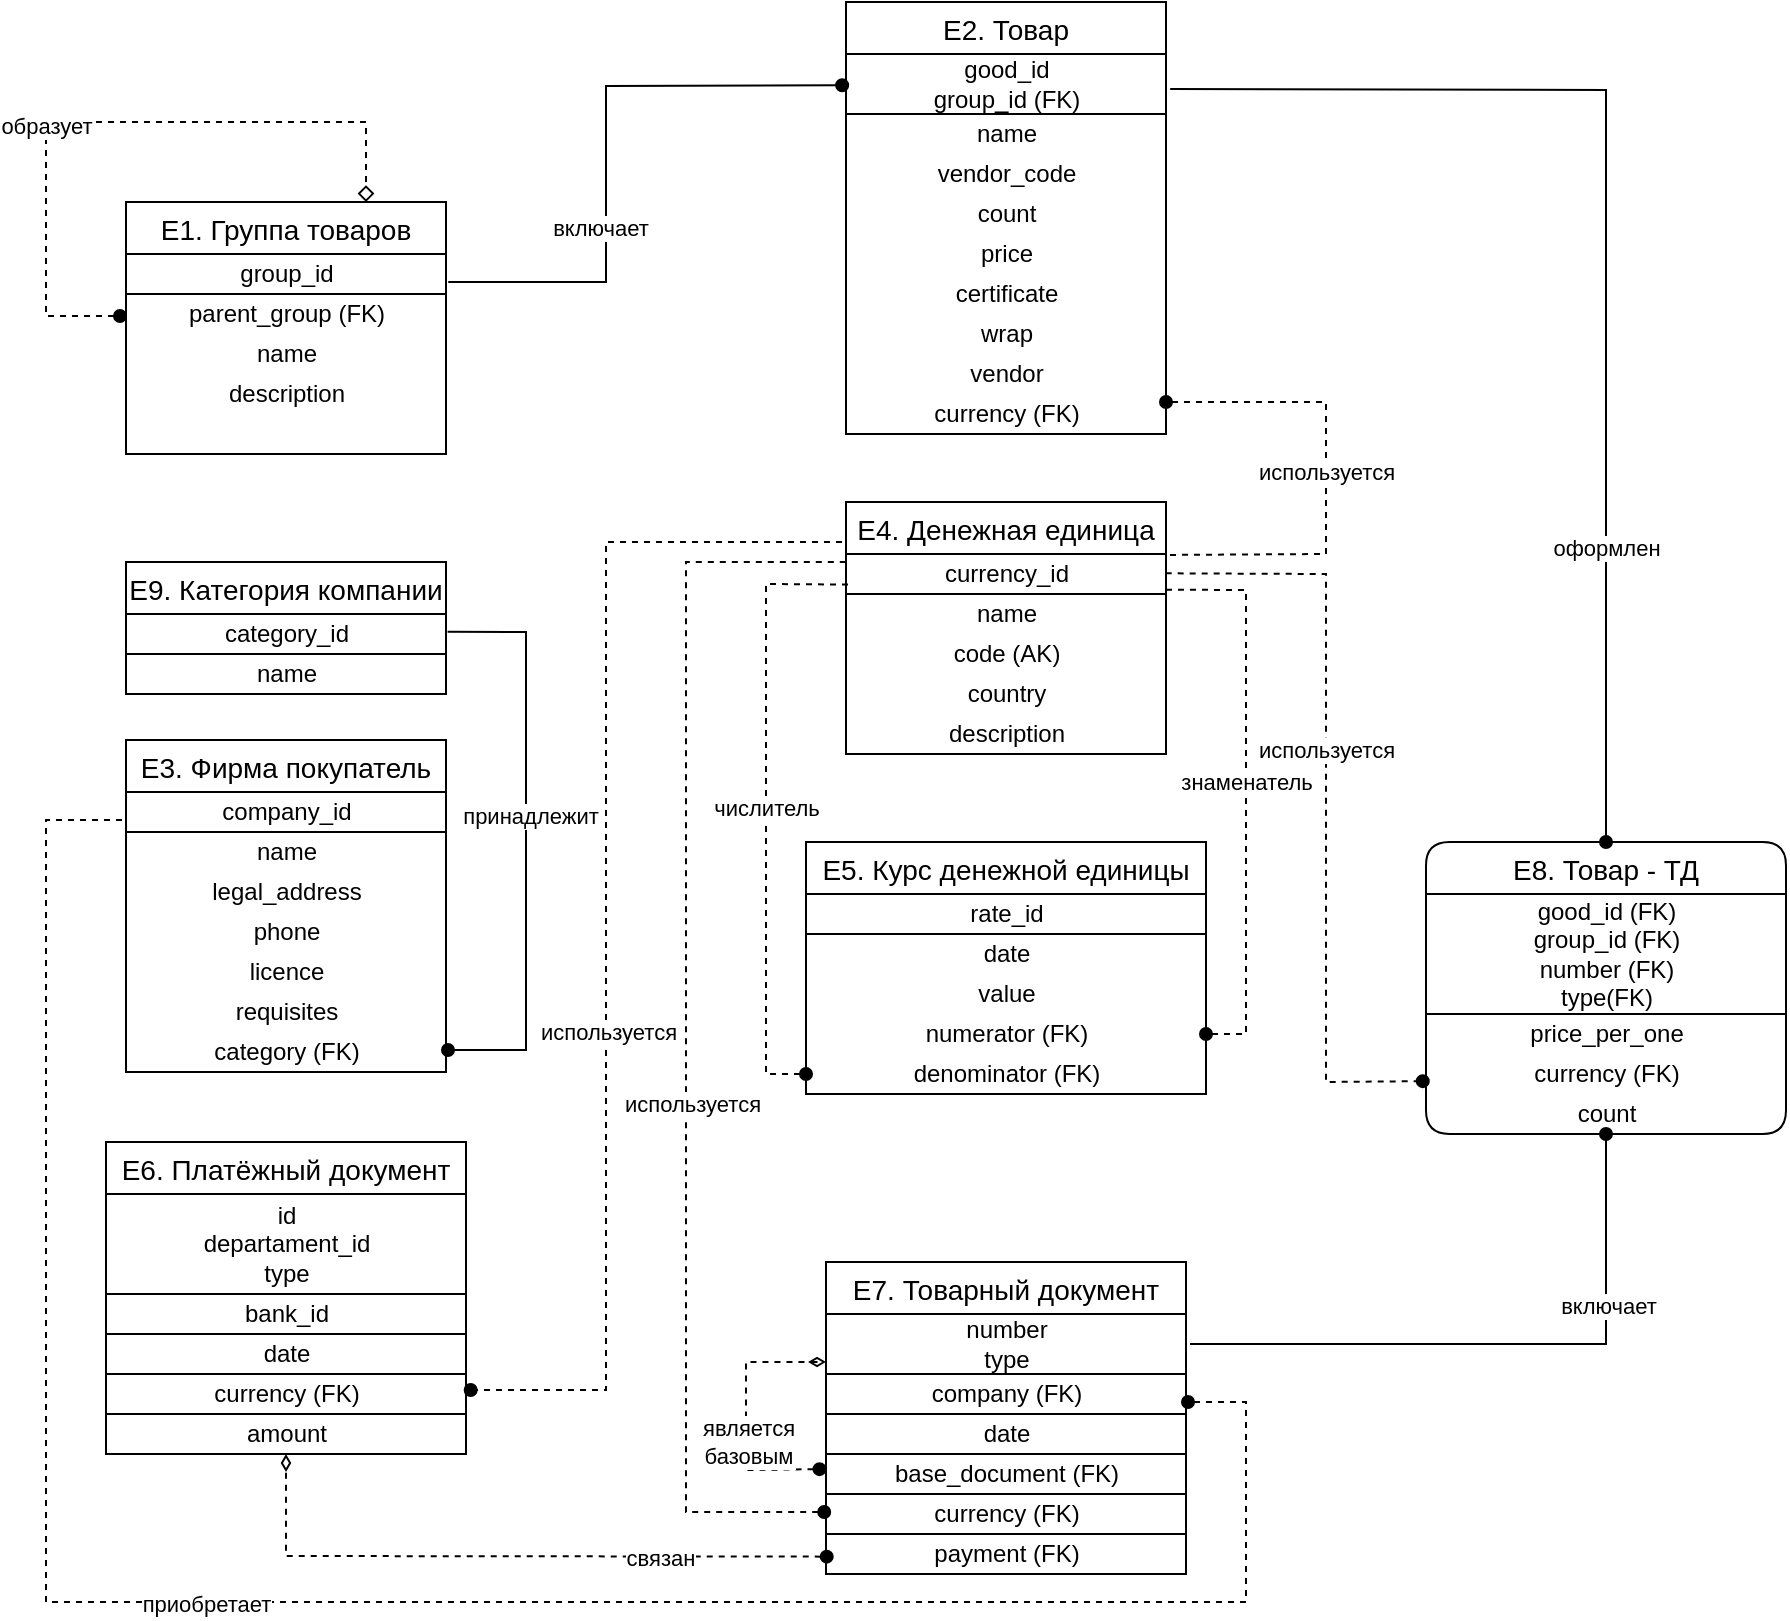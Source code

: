 <mxfile version="14.4.2" type="device"><diagram id="rmk4r0TAHR6xoREwq-rk" name="Страница 1"><mxGraphModel dx="1483" dy="867" grid="1" gridSize="10" guides="1" tooltips="1" connect="1" arrows="1" fold="1" page="1" pageScale="1" pageWidth="827" pageHeight="1169" math="0" shadow="0"><root><mxCell id="0"/><mxCell id="1" parent="0"/><mxCell id="10G5016dR0FYqh4kMH89-2" value="E1. Группа товаров" style="swimlane;fontStyle=0;childLayout=stackLayout;horizontal=1;startSize=26;horizontalStack=0;resizeParent=1;resizeParentMax=0;resizeLast=0;collapsible=1;marginBottom=0;align=center;fontSize=14;" parent="1" vertex="1"><mxGeometry x="80" y="150" width="160" height="126" as="geometry"/></mxCell><mxCell id="JdOC3Gelxw5--yfPEip2-5" value="group_id" style="text;html=1;align=center;verticalAlign=middle;resizable=0;points=[];autosize=1;rounded=0;strokeColor=#000000;" parent="10G5016dR0FYqh4kMH89-2" vertex="1"><mxGeometry y="26" width="160" height="20" as="geometry"/></mxCell><mxCell id="JdOC3Gelxw5--yfPEip2-15" value="parent_group (FK)" style="text;html=1;align=center;verticalAlign=middle;resizable=0;points=[];autosize=1;" parent="10G5016dR0FYqh4kMH89-2" vertex="1"><mxGeometry y="46" width="160" height="20" as="geometry"/></mxCell><mxCell id="JdOC3Gelxw5--yfPEip2-16" value="name" style="text;html=1;align=center;verticalAlign=middle;resizable=0;points=[];autosize=1;" parent="10G5016dR0FYqh4kMH89-2" vertex="1"><mxGeometry y="66" width="160" height="20" as="geometry"/></mxCell><mxCell id="JdOC3Gelxw5--yfPEip2-18" value="description" style="text;html=1;align=center;verticalAlign=middle;resizable=0;points=[];autosize=1;" parent="10G5016dR0FYqh4kMH89-2" vertex="1"><mxGeometry y="86" width="160" height="20" as="geometry"/></mxCell><mxCell id="JdOC3Gelxw5--yfPEip2-17" value="&amp;nbsp;" style="text;html=1;align=center;verticalAlign=middle;resizable=0;points=[];autosize=1;" parent="10G5016dR0FYqh4kMH89-2" vertex="1"><mxGeometry y="106" width="160" height="20" as="geometry"/></mxCell><mxCell id="10G5016dR0FYqh4kMH89-15" value="" style="endArrow=diamond;html=1;dashed=1;endFill=0;startArrow=oval;startFill=1;rounded=0;entryX=0.75;entryY=0;entryDx=0;entryDy=0;" parent="10G5016dR0FYqh4kMH89-2" target="10G5016dR0FYqh4kMH89-2" edge="1"><mxGeometry width="50" height="50" relative="1" as="geometry"><mxPoint x="-3" y="57" as="sourcePoint"/><mxPoint x="130" y="-60" as="targetPoint"/><Array as="points"><mxPoint x="-40" y="57"/><mxPoint x="-40" y="-40"/><mxPoint x="120" y="-40"/></Array></mxGeometry></mxCell><mxCell id="10G5016dR0FYqh4kMH89-29" value="образует" style="edgeLabel;html=1;align=center;verticalAlign=middle;resizable=0;points=[];" parent="10G5016dR0FYqh4kMH89-15" vertex="1" connectable="0"><mxGeometry x="-0.21" relative="1" as="geometry"><mxPoint as="offset"/></mxGeometry></mxCell><mxCell id="10G5016dR0FYqh4kMH89-8" value="E2. Товар" style="swimlane;fontStyle=0;childLayout=stackLayout;horizontal=1;startSize=26;horizontalStack=0;resizeParent=1;resizeParentMax=0;resizeLast=0;collapsible=1;marginBottom=0;align=center;fontSize=14;" parent="1" vertex="1"><mxGeometry x="440" y="50" width="160" height="216" as="geometry"/></mxCell><mxCell id="JdOC3Gelxw5--yfPEip2-25" value="good_id&lt;br&gt;group_id (FK)" style="text;html=1;align=center;verticalAlign=middle;resizable=0;points=[];autosize=1;rounded=0;strokeColor=#000000;" parent="10G5016dR0FYqh4kMH89-8" vertex="1"><mxGeometry y="26" width="160" height="30" as="geometry"/></mxCell><mxCell id="JdOC3Gelxw5--yfPEip2-27" value="name" style="text;html=1;align=center;verticalAlign=middle;resizable=0;points=[];autosize=1;rounded=0;" parent="10G5016dR0FYqh4kMH89-8" vertex="1"><mxGeometry y="56" width="160" height="20" as="geometry"/></mxCell><mxCell id="JdOC3Gelxw5--yfPEip2-29" value="vendor_code" style="text;html=1;align=center;verticalAlign=middle;resizable=0;points=[];autosize=1;rounded=0;" parent="10G5016dR0FYqh4kMH89-8" vertex="1"><mxGeometry y="76" width="160" height="20" as="geometry"/></mxCell><mxCell id="JdOC3Gelxw5--yfPEip2-30" value="count" style="text;html=1;align=center;verticalAlign=middle;resizable=0;points=[];autosize=1;rounded=0;" parent="10G5016dR0FYqh4kMH89-8" vertex="1"><mxGeometry y="96" width="160" height="20" as="geometry"/></mxCell><mxCell id="YfH7_XtXaSZof9_602-W-6" value="price" style="text;html=1;align=center;verticalAlign=middle;resizable=0;points=[];autosize=1;rounded=0;" vertex="1" parent="10G5016dR0FYqh4kMH89-8"><mxGeometry y="116" width="160" height="20" as="geometry"/></mxCell><mxCell id="YfH7_XtXaSZof9_602-W-7" value="certificate" style="text;html=1;align=center;verticalAlign=middle;resizable=0;points=[];autosize=1;rounded=0;" vertex="1" parent="10G5016dR0FYqh4kMH89-8"><mxGeometry y="136" width="160" height="20" as="geometry"/></mxCell><mxCell id="YfH7_XtXaSZof9_602-W-8" value="wrap" style="text;html=1;align=center;verticalAlign=middle;resizable=0;points=[];autosize=1;rounded=0;" vertex="1" parent="10G5016dR0FYqh4kMH89-8"><mxGeometry y="156" width="160" height="20" as="geometry"/></mxCell><mxCell id="YfH7_XtXaSZof9_602-W-9" value="vendor" style="text;html=1;align=center;verticalAlign=middle;resizable=0;points=[];autosize=1;rounded=0;" vertex="1" parent="10G5016dR0FYqh4kMH89-8"><mxGeometry y="176" width="160" height="20" as="geometry"/></mxCell><mxCell id="YfH7_XtXaSZof9_602-W-11" value="currency (FK)" style="text;html=1;align=center;verticalAlign=middle;resizable=0;points=[];autosize=1;rounded=0;" vertex="1" parent="10G5016dR0FYqh4kMH89-8"><mxGeometry y="196" width="160" height="20" as="geometry"/></mxCell><mxCell id="10G5016dR0FYqh4kMH89-9" value="E3. Фирма покупатель" style="swimlane;fontStyle=0;childLayout=stackLayout;horizontal=1;startSize=26;horizontalStack=0;resizeParent=1;resizeParentMax=0;resizeLast=0;collapsible=1;marginBottom=0;align=center;fontSize=14;" parent="1" vertex="1"><mxGeometry x="80" y="419" width="160" height="166" as="geometry"/></mxCell><mxCell id="JdOC3Gelxw5--yfPEip2-31" value="company_id" style="text;html=1;align=center;verticalAlign=middle;resizable=0;points=[];autosize=1;rounded=0;strokeColor=#000000;" parent="10G5016dR0FYqh4kMH89-9" vertex="1"><mxGeometry y="26" width="160" height="20" as="geometry"/></mxCell><mxCell id="JdOC3Gelxw5--yfPEip2-32" value="name" style="text;html=1;align=center;verticalAlign=middle;resizable=0;points=[];autosize=1;rounded=0;" parent="10G5016dR0FYqh4kMH89-9" vertex="1"><mxGeometry y="46" width="160" height="20" as="geometry"/></mxCell><mxCell id="JdOC3Gelxw5--yfPEip2-33" value="legal_address" style="text;html=1;align=center;verticalAlign=middle;resizable=0;points=[];autosize=1;rounded=0;" parent="10G5016dR0FYqh4kMH89-9" vertex="1"><mxGeometry y="66" width="160" height="20" as="geometry"/></mxCell><mxCell id="YfH7_XtXaSZof9_602-W-12" value="phone" style="text;html=1;align=center;verticalAlign=middle;resizable=0;points=[];autosize=1;rounded=0;" vertex="1" parent="10G5016dR0FYqh4kMH89-9"><mxGeometry y="86" width="160" height="20" as="geometry"/></mxCell><mxCell id="YfH7_XtXaSZof9_602-W-13" value="licence" style="text;html=1;align=center;verticalAlign=middle;resizable=0;points=[];autosize=1;rounded=0;" vertex="1" parent="10G5016dR0FYqh4kMH89-9"><mxGeometry y="106" width="160" height="20" as="geometry"/></mxCell><mxCell id="JdOC3Gelxw5--yfPEip2-34" value="requisites" style="text;html=1;align=center;verticalAlign=middle;resizable=0;points=[];autosize=1;rounded=0;" parent="10G5016dR0FYqh4kMH89-9" vertex="1"><mxGeometry y="126" width="160" height="20" as="geometry"/></mxCell><mxCell id="JdOC3Gelxw5--yfPEip2-35" value="category (FK)" style="text;html=1;align=center;verticalAlign=middle;resizable=0;points=[];autosize=1;rounded=0;" parent="10G5016dR0FYqh4kMH89-9" vertex="1"><mxGeometry y="146" width="160" height="20" as="geometry"/></mxCell><mxCell id="10G5016dR0FYqh4kMH89-10" value="E4. Денежная единица" style="swimlane;fontStyle=0;childLayout=stackLayout;horizontal=1;startSize=26;horizontalStack=0;resizeParent=1;resizeParentMax=0;resizeLast=0;collapsible=1;marginBottom=0;align=center;fontSize=14;" parent="1" vertex="1"><mxGeometry x="440" y="300" width="160" height="126" as="geometry"/></mxCell><mxCell id="JdOC3Gelxw5--yfPEip2-36" value="currency_id" style="text;html=1;align=center;verticalAlign=middle;resizable=0;points=[];autosize=1;rounded=0;strokeColor=#000000;" parent="10G5016dR0FYqh4kMH89-10" vertex="1"><mxGeometry y="26" width="160" height="20" as="geometry"/></mxCell><mxCell id="JdOC3Gelxw5--yfPEip2-37" value="name" style="text;html=1;align=center;verticalAlign=middle;resizable=0;points=[];autosize=1;rounded=0;" parent="10G5016dR0FYqh4kMH89-10" vertex="1"><mxGeometry y="46" width="160" height="20" as="geometry"/></mxCell><mxCell id="JdOC3Gelxw5--yfPEip2-38" value="code (AK)" style="text;html=1;align=center;verticalAlign=middle;resizable=0;points=[];autosize=1;rounded=0;" parent="10G5016dR0FYqh4kMH89-10" vertex="1"><mxGeometry y="66" width="160" height="20" as="geometry"/></mxCell><mxCell id="JdOC3Gelxw5--yfPEip2-39" value="country" style="text;html=1;align=center;verticalAlign=middle;resizable=0;points=[];autosize=1;rounded=0;" parent="10G5016dR0FYqh4kMH89-10" vertex="1"><mxGeometry y="86" width="160" height="20" as="geometry"/></mxCell><mxCell id="JdOC3Gelxw5--yfPEip2-40" value="description" style="text;html=1;align=center;verticalAlign=middle;resizable=0;points=[];autosize=1;rounded=0;" parent="10G5016dR0FYqh4kMH89-10" vertex="1"><mxGeometry y="106" width="160" height="20" as="geometry"/></mxCell><mxCell id="10G5016dR0FYqh4kMH89-11" value="E5. Курс денежной единицы" style="swimlane;fontStyle=0;childLayout=stackLayout;horizontal=1;startSize=26;horizontalStack=0;resizeParent=1;resizeParentMax=0;resizeLast=0;collapsible=1;marginBottom=0;align=center;fontSize=14;" parent="1" vertex="1"><mxGeometry x="420" y="470" width="200" height="126" as="geometry"/></mxCell><mxCell id="JdOC3Gelxw5--yfPEip2-41" value="rate_id" style="text;html=1;align=center;verticalAlign=middle;resizable=0;points=[];autosize=1;rounded=0;strokeColor=#000000;" parent="10G5016dR0FYqh4kMH89-11" vertex="1"><mxGeometry y="26" width="200" height="20" as="geometry"/></mxCell><mxCell id="JdOC3Gelxw5--yfPEip2-42" value="date" style="text;html=1;align=center;verticalAlign=middle;resizable=0;points=[];autosize=1;rounded=0;" parent="10G5016dR0FYqh4kMH89-11" vertex="1"><mxGeometry y="46" width="200" height="20" as="geometry"/></mxCell><mxCell id="JdOC3Gelxw5--yfPEip2-43" value="value" style="text;html=1;align=center;verticalAlign=middle;resizable=0;points=[];autosize=1;rounded=0;" parent="10G5016dR0FYqh4kMH89-11" vertex="1"><mxGeometry y="66" width="200" height="20" as="geometry"/></mxCell><mxCell id="JdOC3Gelxw5--yfPEip2-44" value="numerator (FK)" style="text;html=1;align=center;verticalAlign=middle;resizable=0;points=[];autosize=1;rounded=0;" parent="10G5016dR0FYqh4kMH89-11" vertex="1"><mxGeometry y="86" width="200" height="20" as="geometry"/></mxCell><mxCell id="JdOC3Gelxw5--yfPEip2-45" value="denominator (FK)" style="text;html=1;align=center;verticalAlign=middle;resizable=0;points=[];autosize=1;rounded=0;" parent="10G5016dR0FYqh4kMH89-11" vertex="1"><mxGeometry y="106" width="200" height="20" as="geometry"/></mxCell><mxCell id="10G5016dR0FYqh4kMH89-12" value="E6. Платёжный документ" style="swimlane;fontStyle=0;childLayout=stackLayout;horizontal=1;startSize=26;horizontalStack=0;resizeParent=1;resizeParentMax=0;resizeLast=0;collapsible=1;marginBottom=0;align=center;fontSize=14;" parent="1" vertex="1"><mxGeometry x="70" y="620" width="180" height="156" as="geometry"/></mxCell><mxCell id="JdOC3Gelxw5--yfPEip2-55" value="id&lt;br&gt;departament_id&lt;br&gt;type" style="text;html=1;align=center;verticalAlign=middle;resizable=0;points=[];autosize=1;rounded=0;strokeColor=#000000;" parent="10G5016dR0FYqh4kMH89-12" vertex="1"><mxGeometry y="26" width="180" height="50" as="geometry"/></mxCell><mxCell id="JdOC3Gelxw5--yfPEip2-57" value="bank_id" style="text;html=1;align=center;verticalAlign=middle;resizable=0;points=[];autosize=1;rounded=0;strokeColor=#000000;" parent="10G5016dR0FYqh4kMH89-12" vertex="1"><mxGeometry y="76" width="180" height="20" as="geometry"/></mxCell><mxCell id="JdOC3Gelxw5--yfPEip2-58" value="date" style="text;html=1;align=center;verticalAlign=middle;resizable=0;points=[];autosize=1;rounded=0;strokeColor=#000000;" parent="10G5016dR0FYqh4kMH89-12" vertex="1"><mxGeometry y="96" width="180" height="20" as="geometry"/></mxCell><mxCell id="JdOC3Gelxw5--yfPEip2-59" value="currency (FK)" style="text;html=1;align=center;verticalAlign=middle;resizable=0;points=[];autosize=1;rounded=0;strokeColor=#000000;" parent="10G5016dR0FYqh4kMH89-12" vertex="1"><mxGeometry y="116" width="180" height="20" as="geometry"/></mxCell><mxCell id="JdOC3Gelxw5--yfPEip2-60" value="amount" style="text;html=1;align=center;verticalAlign=middle;resizable=0;points=[];autosize=1;rounded=0;strokeColor=#000000;" parent="10G5016dR0FYqh4kMH89-12" vertex="1"><mxGeometry y="136" width="180" height="20" as="geometry"/></mxCell><mxCell id="10G5016dR0FYqh4kMH89-13" value="E7. Товарный документ" style="swimlane;fontStyle=0;childLayout=stackLayout;horizontal=1;startSize=26;horizontalStack=0;resizeParent=1;resizeParentMax=0;resizeLast=0;collapsible=1;marginBottom=0;align=center;fontSize=14;fillColor=none;" parent="1" vertex="1"><mxGeometry x="430" y="680" width="180" height="156" as="geometry"/></mxCell><mxCell id="JdOC3Gelxw5--yfPEip2-46" value="number&lt;br&gt;type" style="text;html=1;align=center;verticalAlign=middle;resizable=0;points=[];autosize=1;rounded=0;strokeColor=#000000;" parent="10G5016dR0FYqh4kMH89-13" vertex="1"><mxGeometry y="26" width="180" height="30" as="geometry"/></mxCell><mxCell id="YfH7_XtXaSZof9_602-W-18" value="company (FK)" style="text;html=1;align=center;verticalAlign=middle;resizable=0;points=[];autosize=1;rounded=0;strokeColor=#000000;" vertex="1" parent="10G5016dR0FYqh4kMH89-13"><mxGeometry y="56" width="180" height="20" as="geometry"/></mxCell><mxCell id="JdOC3Gelxw5--yfPEip2-47" value="date" style="text;html=1;align=center;verticalAlign=middle;resizable=0;points=[];autosize=1;rounded=0;strokeColor=#000000;" parent="10G5016dR0FYqh4kMH89-13" vertex="1"><mxGeometry y="76" width="180" height="20" as="geometry"/></mxCell><mxCell id="JdOC3Gelxw5--yfPEip2-71" value="base_document (FK)" style="text;html=1;align=center;verticalAlign=middle;resizable=0;points=[];autosize=1;rounded=0;strokeColor=#000000;" parent="10G5016dR0FYqh4kMH89-13" vertex="1"><mxGeometry y="96" width="180" height="20" as="geometry"/></mxCell><mxCell id="JdOC3Gelxw5--yfPEip2-48" value="currency (FK)" style="text;html=1;align=center;verticalAlign=middle;resizable=0;points=[];autosize=1;rounded=0;strokeColor=#000000;" parent="10G5016dR0FYqh4kMH89-13" vertex="1"><mxGeometry y="116" width="180" height="20" as="geometry"/></mxCell><mxCell id="JdOC3Gelxw5--yfPEip2-49" value="payment (FK)" style="text;html=1;align=center;verticalAlign=middle;resizable=0;points=[];autosize=1;rounded=0;strokeColor=#000000;" parent="10G5016dR0FYqh4kMH89-13" vertex="1"><mxGeometry y="136" width="180" height="20" as="geometry"/></mxCell><mxCell id="10G5016dR0FYqh4kMH89-25" value="" style="endArrow=diamondThin;html=1;rounded=0;endFill=0;dashed=1;startArrow=oval;startFill=1;exitX=-0.018;exitY=0.379;exitDx=0;exitDy=0;exitPerimeter=0;" parent="10G5016dR0FYqh4kMH89-13" source="JdOC3Gelxw5--yfPEip2-71" edge="1"><mxGeometry width="50" height="50" relative="1" as="geometry"><mxPoint x="-1" y="40" as="sourcePoint"/><mxPoint y="50" as="targetPoint"/><Array as="points"><mxPoint x="-40" y="104"/><mxPoint x="-40" y="50"/><mxPoint x="-3" y="50"/></Array></mxGeometry></mxCell><mxCell id="10G5016dR0FYqh4kMH89-35" value="является&lt;br&gt;базовым" style="edgeLabel;html=1;align=center;verticalAlign=middle;resizable=0;points=[];" parent="10G5016dR0FYqh4kMH89-25" vertex="1" connectable="0"><mxGeometry x="-0.212" y="-1" relative="1" as="geometry"><mxPoint as="offset"/></mxGeometry></mxCell><mxCell id="10G5016dR0FYqh4kMH89-14" value="" style="endArrow=oval;html=1;endFill=1;exitX=1.007;exitY=0.7;exitDx=0;exitDy=0;exitPerimeter=0;entryX=-0.012;entryY=0.52;entryDx=0;entryDy=0;entryPerimeter=0;rounded=0;" parent="1" source="JdOC3Gelxw5--yfPEip2-5" edge="1" target="JdOC3Gelxw5--yfPEip2-25"><mxGeometry width="50" height="50" relative="1" as="geometry"><mxPoint x="390" y="520" as="sourcePoint"/><mxPoint x="438" y="190" as="targetPoint"/><Array as="points"><mxPoint x="320" y="190"/><mxPoint x="320" y="92"/></Array></mxGeometry></mxCell><mxCell id="10G5016dR0FYqh4kMH89-28" value="включает" style="edgeLabel;html=1;align=center;verticalAlign=middle;resizable=0;points=[];" parent="10G5016dR0FYqh4kMH89-14" vertex="1" connectable="0"><mxGeometry x="-0.28" y="3" relative="1" as="geometry"><mxPoint as="offset"/></mxGeometry></mxCell><mxCell id="10G5016dR0FYqh4kMH89-16" value="" style="endArrow=none;html=1;endFill=0;startArrow=oval;startFill=1;rounded=0;dashed=1;entryX=0.013;entryY=0.765;entryDx=0;entryDy=0;entryPerimeter=0;" parent="1" edge="1" target="JdOC3Gelxw5--yfPEip2-36"><mxGeometry width="50" height="50" relative="1" as="geometry"><mxPoint x="420" y="586" as="sourcePoint"/><mxPoint x="439" y="330" as="targetPoint"/><Array as="points"><mxPoint x="400" y="586"/><mxPoint x="400" y="341"/></Array></mxGeometry></mxCell><mxCell id="10G5016dR0FYqh4kMH89-31" value="числитель" style="edgeLabel;html=1;align=center;verticalAlign=middle;resizable=0;points=[];" parent="10G5016dR0FYqh4kMH89-16" vertex="1" connectable="0"><mxGeometry relative="1" as="geometry"><mxPoint as="offset"/></mxGeometry></mxCell><mxCell id="10G5016dR0FYqh4kMH89-17" value="" style="endArrow=none;html=1;endFill=0;startArrow=oval;startFill=1;entryX=0.998;entryY=0.893;entryDx=0;entryDy=0;rounded=0;dashed=1;entryPerimeter=0;" parent="1" target="JdOC3Gelxw5--yfPEip2-36" edge="1"><mxGeometry width="50" height="50" relative="1" as="geometry"><mxPoint x="620" y="566" as="sourcePoint"/><mxPoint x="740" y="350" as="targetPoint"/><Array as="points"><mxPoint x="640" y="566"/><mxPoint x="640" y="344"/></Array></mxGeometry></mxCell><mxCell id="10G5016dR0FYqh4kMH89-32" value="знаменатель" style="edgeLabel;html=1;align=center;verticalAlign=middle;resizable=0;points=[];" parent="10G5016dR0FYqh4kMH89-17" vertex="1" connectable="0"><mxGeometry x="0.035" relative="1" as="geometry"><mxPoint as="offset"/></mxGeometry></mxCell><mxCell id="10G5016dR0FYqh4kMH89-24" value="" style="endArrow=diamondThin;html=1;entryX=0.5;entryY=1;entryDx=0;entryDy=0;exitX=0.002;exitY=0.566;exitDx=0;exitDy=0;rounded=0;endFill=0;exitPerimeter=0;dashed=1;startArrow=oval;startFill=1;" parent="1" source="JdOC3Gelxw5--yfPEip2-49" target="10G5016dR0FYqh4kMH89-12" edge="1"><mxGeometry width="50" height="50" relative="1" as="geometry"><mxPoint x="180" y="760" as="sourcePoint"/><mxPoint x="230" y="710" as="targetPoint"/><Array as="points"><mxPoint x="160" y="827"/></Array></mxGeometry></mxCell><mxCell id="10G5016dR0FYqh4kMH89-36" value="связан" style="edgeLabel;html=1;align=center;verticalAlign=middle;resizable=0;points=[];" parent="10G5016dR0FYqh4kMH89-24" vertex="1" connectable="0"><mxGeometry x="-0.48" y="1" relative="1" as="geometry"><mxPoint as="offset"/></mxGeometry></mxCell><mxCell id="10G5016dR0FYqh4kMH89-26" value="" style="endArrow=oval;html=1;rounded=0;endFill=1;entryX=1.013;entryY=0.4;entryDx=0;entryDy=0;entryPerimeter=0;dashed=1;" parent="1" target="JdOC3Gelxw5--yfPEip2-59" edge="1"><mxGeometry width="50" height="50" relative="1" as="geometry"><mxPoint x="438" y="320" as="sourcePoint"/><mxPoint x="360" y="330" as="targetPoint"/><Array as="points"><mxPoint x="320" y="320"/><mxPoint x="320" y="744"/></Array></mxGeometry></mxCell><mxCell id="10G5016dR0FYqh4kMH89-33" value="используется" style="edgeLabel;html=1;align=center;verticalAlign=middle;resizable=0;points=[];" parent="10G5016dR0FYqh4kMH89-26" vertex="1" connectable="0"><mxGeometry x="0.19" y="1" relative="1" as="geometry"><mxPoint as="offset"/></mxGeometry></mxCell><mxCell id="10G5016dR0FYqh4kMH89-27" value="" style="endArrow=none;html=1;rounded=0;entryX=0;entryY=0.7;entryDx=0;entryDy=0;startArrow=oval;startFill=1;entryPerimeter=0;dashed=1;" parent="1" target="JdOC3Gelxw5--yfPEip2-31" edge="1"><mxGeometry width="50" height="50" relative="1" as="geometry"><mxPoint x="611" y="750" as="sourcePoint"/><mxPoint x="100" y="200" as="targetPoint"/><Array as="points"><mxPoint x="640" y="750"/><mxPoint x="640" y="850"/><mxPoint x="40" y="850"/><mxPoint x="40" y="459"/></Array></mxGeometry></mxCell><mxCell id="10G5016dR0FYqh4kMH89-34" value="приобретает" style="edgeLabel;html=1;align=center;verticalAlign=middle;resizable=0;points=[];" parent="10G5016dR0FYqh4kMH89-27" vertex="1" connectable="0"><mxGeometry x="0.12" y="1" relative="1" as="geometry"><mxPoint as="offset"/></mxGeometry></mxCell><mxCell id="JdOC3Gelxw5--yfPEip2-52" value="" style="endArrow=none;dashed=1;html=1;rounded=0;startArrow=oval;startFill=1;exitX=-0.005;exitY=0.45;exitDx=0;exitDy=0;exitPerimeter=0;" parent="1" source="JdOC3Gelxw5--yfPEip2-48" edge="1"><mxGeometry width="50" height="50" relative="1" as="geometry"><mxPoint x="428" y="760" as="sourcePoint"/><mxPoint x="440" y="330" as="targetPoint"/><Array as="points"><mxPoint x="360" y="805"/><mxPoint x="360" y="330"/></Array></mxGeometry></mxCell><mxCell id="JdOC3Gelxw5--yfPEip2-54" value="используется" style="edgeLabel;html=1;align=center;verticalAlign=middle;resizable=0;points=[];" parent="JdOC3Gelxw5--yfPEip2-52" vertex="1" connectable="0"><mxGeometry x="-0.125" y="-3" relative="1" as="geometry"><mxPoint as="offset"/></mxGeometry></mxCell><mxCell id="JdOC3Gelxw5--yfPEip2-61" value="E8. Товар - ТД" style="swimlane;fontStyle=0;childLayout=stackLayout;horizontal=1;startSize=26;horizontalStack=0;resizeParent=1;resizeParentMax=0;resizeLast=0;collapsible=1;marginBottom=0;align=center;fontSize=14;fillColor=none;rounded=1;" parent="1" vertex="1"><mxGeometry x="730" y="470" width="180" height="146" as="geometry"/></mxCell><mxCell id="JdOC3Gelxw5--yfPEip2-62" value="good_id (FK)&lt;br&gt;group_id (FK)&lt;br&gt;number (FK)&lt;br&gt;type(FK)" style="text;html=1;align=center;verticalAlign=middle;resizable=0;points=[];autosize=1;rounded=0;strokeColor=#000000;" parent="JdOC3Gelxw5--yfPEip2-61" vertex="1"><mxGeometry y="26" width="180" height="60" as="geometry"/></mxCell><mxCell id="YfH7_XtXaSZof9_602-W-1" value="price_per_one" style="text;html=1;align=center;verticalAlign=middle;resizable=0;points=[];autosize=1;rounded=0;" vertex="1" parent="JdOC3Gelxw5--yfPEip2-61"><mxGeometry y="86" width="180" height="20" as="geometry"/></mxCell><mxCell id="YfH7_XtXaSZof9_602-W-15" value="currency (FK)" style="text;html=1;align=center;verticalAlign=middle;resizable=0;points=[];autosize=1;rounded=0;" vertex="1" parent="JdOC3Gelxw5--yfPEip2-61"><mxGeometry y="106" width="180" height="20" as="geometry"/></mxCell><mxCell id="YfH7_XtXaSZof9_602-W-2" value="count" style="text;html=1;align=center;verticalAlign=middle;resizable=0;points=[];autosize=1;rounded=0;" vertex="1" parent="JdOC3Gelxw5--yfPEip2-61"><mxGeometry y="126" width="180" height="20" as="geometry"/></mxCell><mxCell id="JdOC3Gelxw5--yfPEip2-66" value="" style="endArrow=oval;html=1;rounded=0;exitX=1.013;exitY=0.584;exitDx=0;exitDy=0;exitPerimeter=0;entryX=0.5;entryY=0;entryDx=0;entryDy=0;startArrow=none;startFill=0;endFill=1;" parent="1" source="JdOC3Gelxw5--yfPEip2-25" target="JdOC3Gelxw5--yfPEip2-61" edge="1"><mxGeometry width="50" height="50" relative="1" as="geometry"><mxPoint x="840" y="300" as="sourcePoint"/><mxPoint x="890" y="250" as="targetPoint"/><Array as="points"><mxPoint x="820" y="94"/></Array></mxGeometry></mxCell><mxCell id="JdOC3Gelxw5--yfPEip2-68" value="оформлен" style="edgeLabel;html=1;align=center;verticalAlign=middle;resizable=0;points=[];" parent="JdOC3Gelxw5--yfPEip2-66" vertex="1" connectable="0"><mxGeometry x="0.504" relative="1" as="geometry"><mxPoint as="offset"/></mxGeometry></mxCell><mxCell id="JdOC3Gelxw5--yfPEip2-67" value="" style="endArrow=oval;html=1;rounded=0;startArrow=none;startFill=0;endFill=1;" parent="1" target="YfH7_XtXaSZof9_602-W-2" edge="1"><mxGeometry width="50" height="50" relative="1" as="geometry"><mxPoint x="612" y="721" as="sourcePoint"/><mxPoint x="820" y="586" as="targetPoint"/><Array as="points"><mxPoint x="820" y="721"/></Array></mxGeometry></mxCell><mxCell id="JdOC3Gelxw5--yfPEip2-69" value="включает" style="edgeLabel;html=1;align=center;verticalAlign=middle;resizable=0;points=[];" parent="JdOC3Gelxw5--yfPEip2-67" vertex="1" connectable="0"><mxGeometry x="0.452" y="-1" relative="1" as="geometry"><mxPoint as="offset"/></mxGeometry></mxCell><mxCell id="JdOC3Gelxw5--yfPEip2-73" value="E9. Категория компании" style="swimlane;fontStyle=0;childLayout=stackLayout;horizontal=1;startSize=26;horizontalStack=0;resizeParent=1;resizeParentMax=0;resizeLast=0;collapsible=1;marginBottom=0;align=center;fontSize=14;" parent="1" vertex="1"><mxGeometry x="80" y="330" width="160" height="66" as="geometry"/></mxCell><mxCell id="JdOC3Gelxw5--yfPEip2-74" value="category_id" style="text;html=1;align=center;verticalAlign=middle;resizable=0;points=[];autosize=1;rounded=0;strokeColor=#000000;" parent="JdOC3Gelxw5--yfPEip2-73" vertex="1"><mxGeometry y="26" width="160" height="20" as="geometry"/></mxCell><mxCell id="JdOC3Gelxw5--yfPEip2-75" value="name" style="text;html=1;align=center;verticalAlign=middle;resizable=0;points=[];autosize=1;rounded=0;" parent="JdOC3Gelxw5--yfPEip2-73" vertex="1"><mxGeometry y="46" width="160" height="20" as="geometry"/></mxCell><mxCell id="JdOC3Gelxw5--yfPEip2-80" value="" style="endArrow=none;html=1;startArrow=oval;startFill=1;rounded=0;entryX=1.005;entryY=0.444;entryDx=0;entryDy=0;entryPerimeter=0;" parent="1" target="JdOC3Gelxw5--yfPEip2-74" edge="1"><mxGeometry width="50" height="50" relative="1" as="geometry"><mxPoint x="241" y="574" as="sourcePoint"/><mxPoint x="300" y="410" as="targetPoint"/><Array as="points"><mxPoint x="280" y="574"/><mxPoint x="280" y="365"/></Array></mxGeometry></mxCell><mxCell id="JdOC3Gelxw5--yfPEip2-81" value="принадлежит" style="edgeLabel;html=1;align=center;verticalAlign=middle;resizable=0;points=[];" parent="JdOC3Gelxw5--yfPEip2-80" vertex="1" connectable="0"><mxGeometry x="0.09" y="-2" relative="1" as="geometry"><mxPoint as="offset"/></mxGeometry></mxCell><mxCell id="YfH7_XtXaSZof9_602-W-4" value="" style="endArrow=none;html=1;rounded=0;dashed=1;entryX=0.995;entryY=0.024;entryDx=0;entryDy=0;entryPerimeter=0;startArrow=oval;startFill=1;" edge="1" parent="1" target="JdOC3Gelxw5--yfPEip2-36"><mxGeometry width="50" height="50" relative="1" as="geometry"><mxPoint x="600" y="250" as="sourcePoint"/><mxPoint x="600" y="330" as="targetPoint"/><Array as="points"><mxPoint x="680" y="250"/><mxPoint x="680" y="326"/></Array></mxGeometry></mxCell><mxCell id="YfH7_XtXaSZof9_602-W-5" value="используется" style="edgeLabel;html=1;align=center;verticalAlign=middle;resizable=0;points=[];" vertex="1" connectable="0" parent="YfH7_XtXaSZof9_602-W-4"><mxGeometry x="-0.265" relative="1" as="geometry"><mxPoint y="27.33" as="offset"/></mxGeometry></mxCell><mxCell id="YfH7_XtXaSZof9_602-W-16" value="" style="endArrow=oval;html=1;rounded=0;dashed=1;entryX=-0.009;entryY=0.679;entryDx=0;entryDy=0;entryPerimeter=0;startArrow=none;startFill=0;exitX=0.999;exitY=0.483;exitDx=0;exitDy=0;exitPerimeter=0;endFill=1;" edge="1" parent="1" source="JdOC3Gelxw5--yfPEip2-36" target="YfH7_XtXaSZof9_602-W-15"><mxGeometry width="50" height="50" relative="1" as="geometry"><mxPoint x="670" y="350" as="sourcePoint"/><mxPoint x="610.16" y="344.92" as="targetPoint"/><Array as="points"><mxPoint x="680" y="336"/><mxPoint x="680" y="590"/></Array></mxGeometry></mxCell><mxCell id="YfH7_XtXaSZof9_602-W-17" value="используется" style="edgeLabel;html=1;align=center;verticalAlign=middle;resizable=0;points=[];" vertex="1" connectable="0" parent="YfH7_XtXaSZof9_602-W-16"><mxGeometry x="-0.265" relative="1" as="geometry"><mxPoint y="27.33" as="offset"/></mxGeometry></mxCell></root></mxGraphModel></diagram></mxfile>